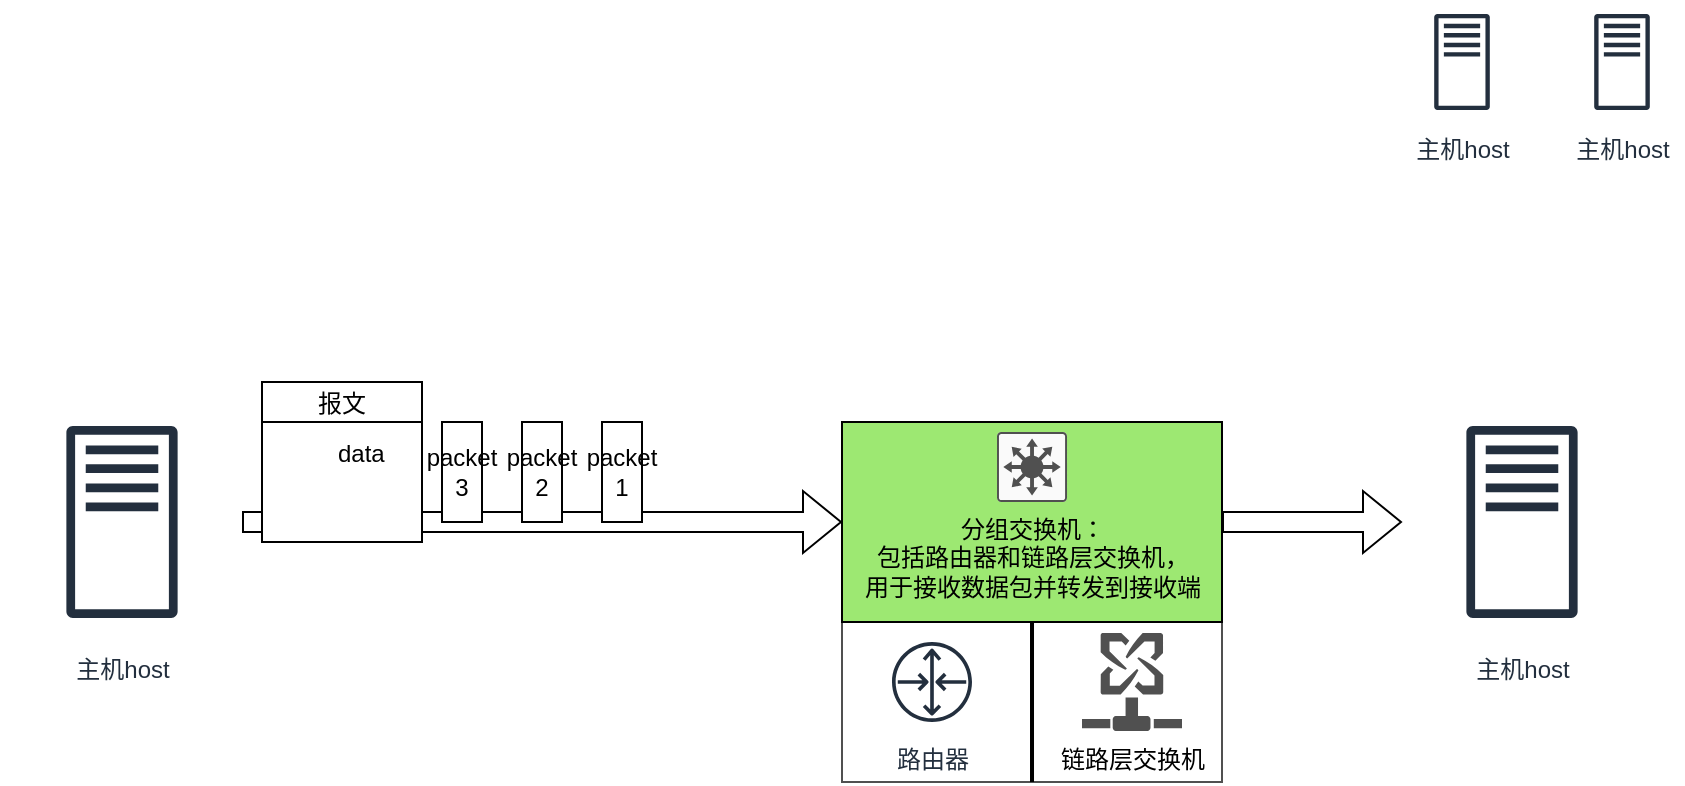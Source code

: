 <mxfile version="20.2.3" type="device"><diagram id="UkNrqQdLYmJ6T7YUqmDf" name="Page-1"><mxGraphModel dx="1820" dy="706" grid="1" gridSize="10" guides="1" tooltips="1" connect="1" arrows="1" fold="1" page="1" pageScale="1" pageWidth="850" pageHeight="1100" math="0" shadow="0"><root><mxCell id="0"/><mxCell id="1" parent="0"/><mxCell id="g8tmSNhjqNK1RosQswDh-47" style="edgeStyle=orthogonalEdgeStyle;shape=flexArrow;rounded=0;orthogonalLoop=1;jettySize=auto;html=1;entryX=0;entryY=0.5;entryDx=0;entryDy=0;" edge="1" parent="1" source="g8tmSNhjqNK1RosQswDh-4" target="g8tmSNhjqNK1RosQswDh-38"><mxGeometry relative="1" as="geometry"/></mxCell><mxCell id="g8tmSNhjqNK1RosQswDh-4" value="主机host" style="sketch=0;outlineConnect=0;fontColor=#232F3E;gradientColor=none;strokeColor=#232F3E;fillColor=#ffffff;dashed=0;verticalLabelPosition=bottom;verticalAlign=top;align=center;html=1;fontSize=12;fontStyle=0;aspect=fixed;shape=mxgraph.aws4.resourceIcon;resIcon=mxgraph.aws4.traditional_server;" vertex="1" parent="1"><mxGeometry x="-470" y="350" width="120" height="120" as="geometry"/></mxCell><mxCell id="g8tmSNhjqNK1RosQswDh-5" value="主机host" style="sketch=0;outlineConnect=0;fontColor=#232F3E;gradientColor=none;strokeColor=#232F3E;fillColor=#ffffff;dashed=0;verticalLabelPosition=bottom;verticalAlign=top;align=center;html=1;fontSize=12;fontStyle=0;aspect=fixed;shape=mxgraph.aws4.resourceIcon;resIcon=mxgraph.aws4.traditional_server;" vertex="1" parent="1"><mxGeometry x="230" y="150" width="60" height="60" as="geometry"/></mxCell><mxCell id="g8tmSNhjqNK1RosQswDh-6" value="主机host" style="sketch=0;outlineConnect=0;fontColor=#232F3E;gradientColor=none;strokeColor=#232F3E;fillColor=#ffffff;dashed=0;verticalLabelPosition=bottom;verticalAlign=top;align=center;html=1;fontSize=12;fontStyle=0;aspect=fixed;shape=mxgraph.aws4.resourceIcon;resIcon=mxgraph.aws4.traditional_server;" vertex="1" parent="1"><mxGeometry x="310" y="150" width="60" height="60" as="geometry"/></mxCell><mxCell id="g8tmSNhjqNK1RosQswDh-9" value="报文" style="swimlane;fontStyle=0;childLayout=stackLayout;horizontal=1;startSize=20;fillColor=#ffffff;horizontalStack=0;resizeParent=1;resizeParentMax=0;resizeLast=0;collapsible=0;marginBottom=0;swimlaneFillColor=#ffffff;" vertex="1" parent="1"><mxGeometry x="-340" y="340" width="80" height="80" as="geometry"/></mxCell><mxCell id="g8tmSNhjqNK1RosQswDh-11" value="" style="shape=table;startSize=0;container=1;collapsible=1;childLayout=tableLayout;fixedRows=1;rowLines=0;fontStyle=0;align=center;resizeLast=1;strokeColor=none;fillColor=none;collapsible=0;" vertex="1" parent="g8tmSNhjqNK1RosQswDh-9"><mxGeometry y="20" width="80" height="60" as="geometry"/></mxCell><mxCell id="g8tmSNhjqNK1RosQswDh-15" value="" style="shape=tableRow;horizontal=0;startSize=0;swimlaneHead=0;swimlaneBody=0;fillColor=none;collapsible=0;dropTarget=0;points=[[0,0.5],[1,0.5]];portConstraint=eastwest;top=0;left=0;right=0;bottom=0;" vertex="1" parent="g8tmSNhjqNK1RosQswDh-11"><mxGeometry width="80" height="30" as="geometry"/></mxCell><mxCell id="g8tmSNhjqNK1RosQswDh-16" value="" style="shape=partialRectangle;connectable=0;fillColor=none;top=0;left=0;bottom=0;right=0;editable=1;overflow=hidden;" vertex="1" parent="g8tmSNhjqNK1RosQswDh-15"><mxGeometry width="30" height="30" as="geometry"><mxRectangle width="30" height="30" as="alternateBounds"/></mxGeometry></mxCell><mxCell id="g8tmSNhjqNK1RosQswDh-17" value="data" style="shape=partialRectangle;connectable=0;fillColor=none;top=0;left=0;bottom=0;right=0;align=left;spacingLeft=6;overflow=hidden;" vertex="1" parent="g8tmSNhjqNK1RosQswDh-15"><mxGeometry x="30" width="50" height="30" as="geometry"><mxRectangle width="50" height="30" as="alternateBounds"/></mxGeometry></mxCell><mxCell id="g8tmSNhjqNK1RosQswDh-12" value="" style="shape=tableRow;horizontal=0;startSize=0;swimlaneHead=0;swimlaneBody=0;fillColor=none;collapsible=0;dropTarget=0;points=[[0,0.5],[1,0.5]];portConstraint=eastwest;top=0;left=0;right=0;bottom=0;" vertex="1" parent="g8tmSNhjqNK1RosQswDh-11"><mxGeometry y="30" width="80" height="30" as="geometry"/></mxCell><mxCell id="g8tmSNhjqNK1RosQswDh-13" value="" style="shape=partialRectangle;connectable=0;fillColor=none;top=0;left=0;bottom=0;right=0;editable=1;overflow=hidden;" vertex="1" parent="g8tmSNhjqNK1RosQswDh-12"><mxGeometry width="30" height="30" as="geometry"><mxRectangle width="30" height="30" as="alternateBounds"/></mxGeometry></mxCell><mxCell id="g8tmSNhjqNK1RosQswDh-14" value="" style="shape=partialRectangle;connectable=0;fillColor=none;top=0;left=0;bottom=0;right=0;align=left;spacingLeft=6;overflow=hidden;" vertex="1" parent="g8tmSNhjqNK1RosQswDh-12"><mxGeometry x="30" width="50" height="30" as="geometry"><mxRectangle width="50" height="30" as="alternateBounds"/></mxGeometry></mxCell><mxCell id="g8tmSNhjqNK1RosQswDh-18" value="主机host" style="sketch=0;outlineConnect=0;fontColor=#232F3E;gradientColor=none;strokeColor=#232F3E;fillColor=#ffffff;dashed=0;verticalLabelPosition=bottom;verticalAlign=top;align=center;html=1;fontSize=12;fontStyle=0;aspect=fixed;shape=mxgraph.aws4.resourceIcon;resIcon=mxgraph.aws4.traditional_server;" vertex="1" parent="1"><mxGeometry x="230" y="350" width="120" height="120" as="geometry"/></mxCell><mxCell id="g8tmSNhjqNK1RosQswDh-46" value="" style="group" vertex="1" connectable="0" parent="1"><mxGeometry x="-50" y="400" width="190" height="140" as="geometry"/></mxCell><mxCell id="g8tmSNhjqNK1RosQswDh-41" value="" style="rounded=0;whiteSpace=wrap;html=1;strokeColor=#505050;" vertex="1" parent="g8tmSNhjqNK1RosQswDh-46"><mxGeometry y="60" width="190" height="80" as="geometry"/></mxCell><mxCell id="g8tmSNhjqNK1RosQswDh-38" value="" style="rounded=0;whiteSpace=wrap;html=1;strokeColor=default;fillColor=#9DE872;" vertex="1" parent="g8tmSNhjqNK1RosQswDh-46"><mxGeometry y="-40" width="190" height="100" as="geometry"/></mxCell><mxCell id="g8tmSNhjqNK1RosQswDh-40" value="链路层交换机" style="sketch=0;pointerEvents=1;shadow=0;dashed=0;html=1;strokeColor=none;labelPosition=center;verticalLabelPosition=bottom;verticalAlign=top;align=center;fillColor=#505050;shape=mxgraph.mscae.intune.exchange_connector" vertex="1" parent="g8tmSNhjqNK1RosQswDh-46"><mxGeometry x="120" y="65.5" width="50" height="49" as="geometry"/></mxCell><mxCell id="g8tmSNhjqNK1RosQswDh-39" value="路由器" style="sketch=0;outlineConnect=0;fontColor=#232F3E;gradientColor=none;strokeColor=#232F3E;fillColor=#ffffff;dashed=0;verticalLabelPosition=bottom;verticalAlign=top;align=center;html=1;fontSize=12;fontStyle=0;aspect=fixed;shape=mxgraph.aws4.resourceIcon;resIcon=mxgraph.aws4.router;" vertex="1" parent="g8tmSNhjqNK1RosQswDh-46"><mxGeometry x="20" y="65" width="50" height="50" as="geometry"/></mxCell><mxCell id="g8tmSNhjqNK1RosQswDh-43" value="" style="line;strokeWidth=2;direction=south;html=1;" vertex="1" parent="g8tmSNhjqNK1RosQswDh-46"><mxGeometry x="93.13" y="60" width="3.75" height="80" as="geometry"/></mxCell><mxCell id="g8tmSNhjqNK1RosQswDh-49" value="packet 3" style="rounded=0;whiteSpace=wrap;html=1;" vertex="1" parent="1"><mxGeometry x="-250" y="360" width="20" height="50" as="geometry"/></mxCell><mxCell id="g8tmSNhjqNK1RosQswDh-52" value="packet 2" style="rounded=0;whiteSpace=wrap;html=1;" vertex="1" parent="1"><mxGeometry x="-210" y="360" width="20" height="50" as="geometry"/></mxCell><mxCell id="g8tmSNhjqNK1RosQswDh-53" value="packet 1" style="rounded=0;whiteSpace=wrap;html=1;" vertex="1" parent="1"><mxGeometry x="-170" y="360" width="20" height="50" as="geometry"/></mxCell><mxCell id="g8tmSNhjqNK1RosQswDh-55" style="edgeStyle=orthogonalEdgeStyle;shape=flexArrow;rounded=0;orthogonalLoop=1;jettySize=auto;html=1;" edge="1" parent="1" source="g8tmSNhjqNK1RosQswDh-38" target="g8tmSNhjqNK1RosQswDh-18"><mxGeometry relative="1" as="geometry"/></mxCell><mxCell id="g8tmSNhjqNK1RosQswDh-24" value="分组交换机：&lt;br&gt;包括路由器和链路层交换机，&lt;br&gt;用于接收数据包并转发到接收端" style="sketch=0;points=[[0.015,0.015,0],[0.985,0.015,0],[0.985,0.985,0],[0.015,0.985,0],[0.25,0,0],[0.5,0,0],[0.75,0,0],[1,0.25,0],[1,0.5,0],[1,0.75,0],[0.75,1,0],[0.5,1,0],[0.25,1,0],[0,0.75,0],[0,0.5,0],[0,0.25,0]];verticalLabelPosition=bottom;html=1;verticalAlign=top;aspect=fixed;align=center;pointerEvents=1;shape=mxgraph.cisco19.rect;prIcon=l3_switch;fillColor=#FAFAFA;strokeColor=#505050;" vertex="1" parent="1"><mxGeometry x="27.51" y="365" width="35" height="35" as="geometry"/></mxCell></root></mxGraphModel></diagram></mxfile>